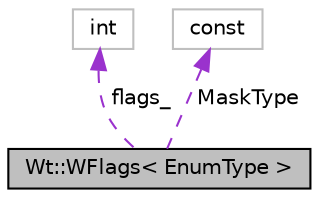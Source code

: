digraph "Wt::WFlags&lt; EnumType &gt;"
{
 // LATEX_PDF_SIZE
  edge [fontname="Helvetica",fontsize="10",labelfontname="Helvetica",labelfontsize="10"];
  node [fontname="Helvetica",fontsize="10",shape=record];
  Node1 [label="Wt::WFlags\< EnumType \>",height=0.2,width=0.4,color="black", fillcolor="grey75", style="filled", fontcolor="black",tooltip="Utility class for type-safe combinations of enumeration flags."];
  Node2 -> Node1 [dir="back",color="darkorchid3",fontsize="10",style="dashed",label=" flags_" ,fontname="Helvetica"];
  Node2 [label="int",height=0.2,width=0.4,color="grey75", fillcolor="white", style="filled",tooltip=" "];
  Node3 -> Node1 [dir="back",color="darkorchid3",fontsize="10",style="dashed",label=" MaskType" ,fontname="Helvetica"];
  Node3 [label="const",height=0.2,width=0.4,color="grey75", fillcolor="white", style="filled",tooltip=" "];
}
